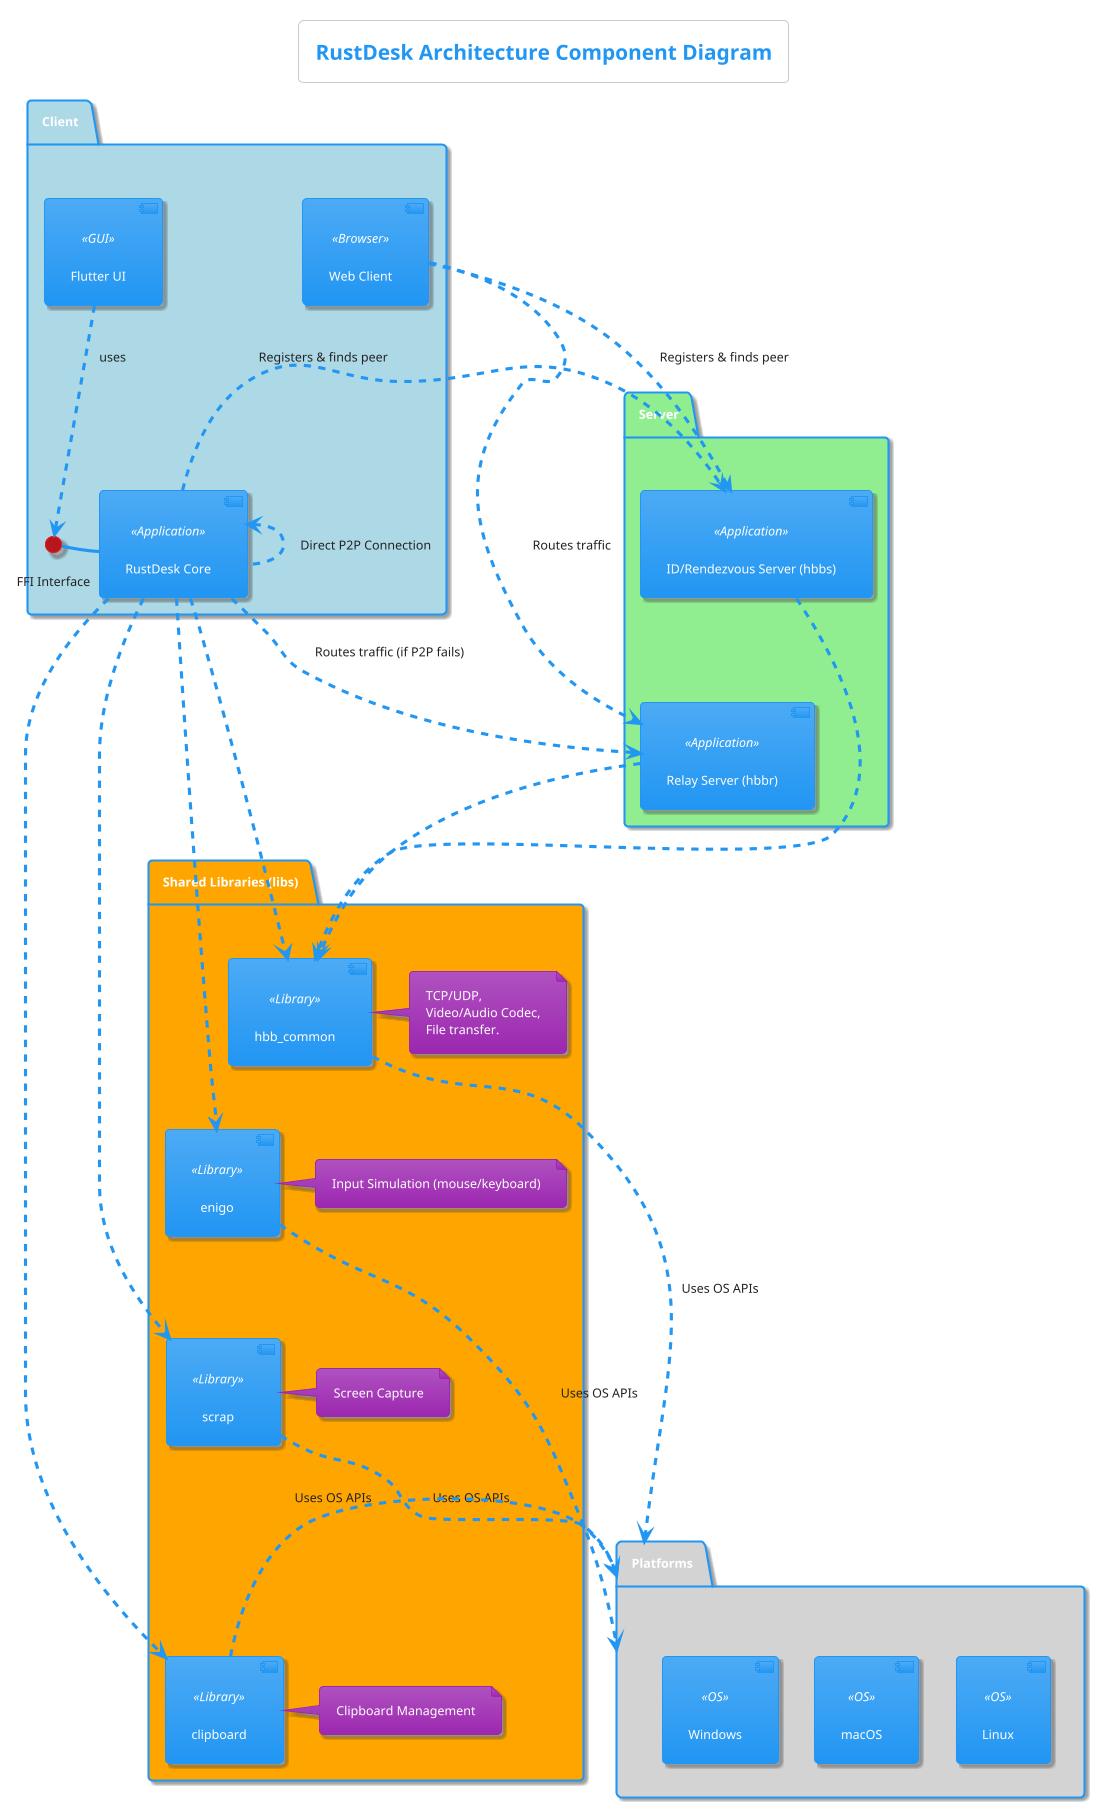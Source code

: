 @startuml RustDesk Component Diagram

!theme materia

title RustDesk Architecture Component Diagram

package "Client" as Frontend #LightBlue {
  component "Flutter UI" as FlutterUI <<GUI>>
  () "FFI Interface" as FfiInterface
  component "RustDesk Core" as CoreClient <<Application>>
  component "Web Client" as WebClient <<Browser>>

  CoreClient - FfiInterface
  FlutterUI ..> FfiInterface : uses
  FfiInterface -[hidden]right- CoreClient
}

package "Server" as Backend #LightGreen {
  component "ID/Rendezvous Server (hbbs)" as IDServer <<Application>>
  component "Relay Server (hbbr)" as RelayServer <<Application>>
  IDServer -[hidden]down- RelayServer
}


package "Shared Libraries (libs)" as SharedLibs #Orange {
  component "hbb_common" as HbbCommon <<Library>>
  note right of HbbCommon
    TCP/UDP,
    Video/Audio Codec,
    File transfer.
  end note

  component "scrap" as Scrap <<Library>>
  note right of Scrap: Screen Capture

  component "enigo" as Enigo <<Library>>
  note right of Enigo: Input Simulation (mouse/keyboard)

  component "clipboard" as Clipboard <<Library>>
  note right of Clipboard: Clipboard Management

  HbbCommon -[hidden]down- Enigo
  Enigo -[hidden]down- Scrap
  Scrap -[hidden]down- Clipboard
}

package "Platforms" as Platforms #LightGray {
  together {
    component "Windows" as Windows <<OS>>
    component "macOS" as MacOS <<OS>>
    component "Linux" as Linux <<OS>>
  }
  Windows -[hidden]right- MacOS
  MacOS -[hidden]right- Linux
}


Scrap .> Platforms : "Uses OS APIs"
Enigo .> Platforms : "Uses OS APIs"
HbbCommon .> Platforms : "Uses OS APIs"
Clipboard .> Platforms : "Uses OS APIs"


' Relationships between components
CoreClient ..> HbbCommon
CoreClient ..> Scrap
CoreClient ..> Enigo
CoreClient ..> Clipboard

IDServer ..> HbbCommon
RelayServer ..> HbbCommon

' Connection Flow
CoreClient .> IDServer : "Registers & finds peer"
CoreClient .> RelayServer : "Routes traffic (if P2P fails)"

WebClient .> IDServer : "Registers & finds peer"
WebClient .> RelayServer : "Routes traffic"

' Peer-to-peer connection
CoreClient ..left-> CoreClient : "Direct P2P Connection"

@enduml